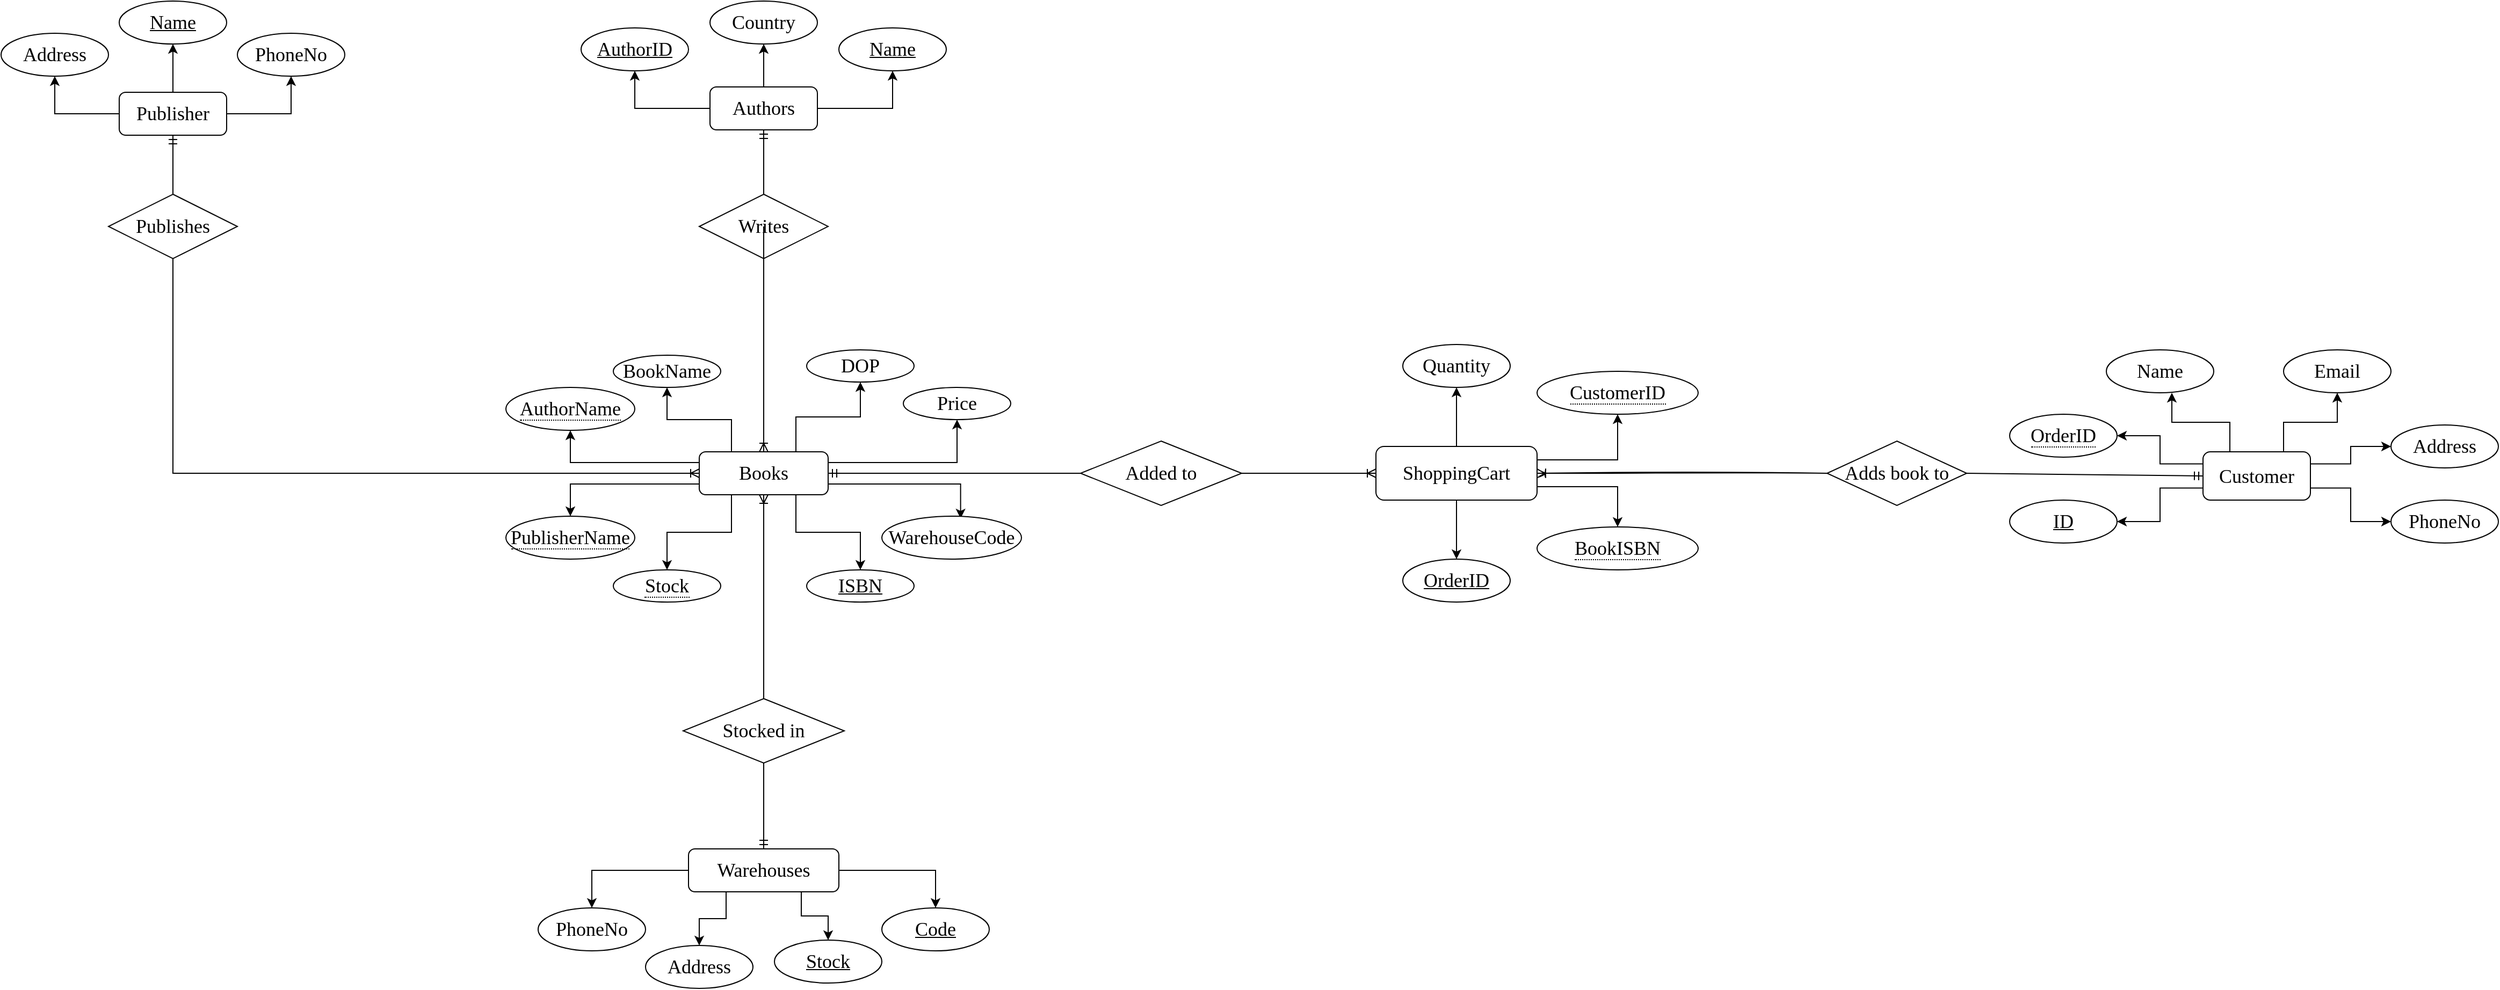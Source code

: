 <mxfile version="21.6.6" type="device">
  <diagram id="R2lEEEUBdFMjLlhIrx00" name="Page-1">
    <mxGraphModel dx="4030" dy="3273" grid="1" gridSize="10" guides="1" tooltips="1" connect="1" arrows="1" fold="1" page="1" pageScale="1" pageWidth="850" pageHeight="1100" math="0" shadow="0" extFonts="Permanent Marker^https://fonts.googleapis.com/css?family=Permanent+Marker">
      <root>
        <mxCell id="0" />
        <mxCell id="1" parent="0" />
        <mxCell id="MGfqe1ervh68L7BD_k6f-99" style="edgeStyle=orthogonalEdgeStyle;rounded=0;hachureGap=4;orthogonalLoop=1;jettySize=auto;html=1;exitX=0.75;exitY=1;exitDx=0;exitDy=0;entryX=0.5;entryY=0;entryDx=0;entryDy=0;fontFamily=Architects Daughter;fontSource=https%3A%2F%2Ffonts.googleapis.com%2Fcss%3Ffamily%3DArchitects%2BDaughter;fontSize=16;" parent="1" source="MGfqe1ervh68L7BD_k6f-1" target="MGfqe1ervh68L7BD_k6f-19" edge="1">
          <mxGeometry relative="1" as="geometry" />
        </mxCell>
        <mxCell id="MGfqe1ervh68L7BD_k6f-100" style="edgeStyle=orthogonalEdgeStyle;rounded=0;hachureGap=4;orthogonalLoop=1;jettySize=auto;html=1;exitX=0.25;exitY=1;exitDx=0;exitDy=0;entryX=0.5;entryY=0;entryDx=0;entryDy=0;fontFamily=Architects Daughter;fontSource=https%3A%2F%2Ffonts.googleapis.com%2Fcss%3Ffamily%3DArchitects%2BDaughter;fontSize=16;" parent="1" source="MGfqe1ervh68L7BD_k6f-1" target="MGfqe1ervh68L7BD_k6f-17" edge="1">
          <mxGeometry relative="1" as="geometry" />
        </mxCell>
        <mxCell id="MGfqe1ervh68L7BD_k6f-101" style="edgeStyle=orthogonalEdgeStyle;rounded=0;hachureGap=4;orthogonalLoop=1;jettySize=auto;html=1;exitX=1;exitY=0.75;exitDx=0;exitDy=0;entryX=0.564;entryY=0.053;entryDx=0;entryDy=0;entryPerimeter=0;fontFamily=Architects Daughter;fontSource=https%3A%2F%2Ffonts.googleapis.com%2Fcss%3Ffamily%3DArchitects%2BDaughter;fontSize=16;" parent="1" source="MGfqe1ervh68L7BD_k6f-1" target="MGfqe1ervh68L7BD_k6f-18" edge="1">
          <mxGeometry relative="1" as="geometry" />
        </mxCell>
        <mxCell id="MGfqe1ervh68L7BD_k6f-102" style="edgeStyle=orthogonalEdgeStyle;rounded=0;hachureGap=4;orthogonalLoop=1;jettySize=auto;html=1;exitX=1;exitY=0.25;exitDx=0;exitDy=0;entryX=0.5;entryY=1;entryDx=0;entryDy=0;fontFamily=Architects Daughter;fontSource=https%3A%2F%2Ffonts.googleapis.com%2Fcss%3Ffamily%3DArchitects%2BDaughter;fontSize=16;" parent="1" source="MGfqe1ervh68L7BD_k6f-1" target="MGfqe1ervh68L7BD_k6f-9" edge="1">
          <mxGeometry relative="1" as="geometry" />
        </mxCell>
        <mxCell id="MGfqe1ervh68L7BD_k6f-103" style="edgeStyle=orthogonalEdgeStyle;rounded=0;hachureGap=4;orthogonalLoop=1;jettySize=auto;html=1;exitX=0.75;exitY=0;exitDx=0;exitDy=0;entryX=0.5;entryY=1;entryDx=0;entryDy=0;fontFamily=Architects Daughter;fontSource=https%3A%2F%2Ffonts.googleapis.com%2Fcss%3Ffamily%3DArchitects%2BDaughter;fontSize=16;" parent="1" source="MGfqe1ervh68L7BD_k6f-1" target="MGfqe1ervh68L7BD_k6f-7" edge="1">
          <mxGeometry relative="1" as="geometry" />
        </mxCell>
        <mxCell id="MGfqe1ervh68L7BD_k6f-104" style="edgeStyle=orthogonalEdgeStyle;rounded=0;hachureGap=4;orthogonalLoop=1;jettySize=auto;html=1;exitX=0.25;exitY=0;exitDx=0;exitDy=0;entryX=0.5;entryY=1;entryDx=0;entryDy=0;fontFamily=Architects Daughter;fontSource=https%3A%2F%2Ffonts.googleapis.com%2Fcss%3Ffamily%3DArchitects%2BDaughter;fontSize=16;" parent="1" source="MGfqe1ervh68L7BD_k6f-1" target="MGfqe1ervh68L7BD_k6f-8" edge="1">
          <mxGeometry relative="1" as="geometry" />
        </mxCell>
        <mxCell id="MGfqe1ervh68L7BD_k6f-105" style="edgeStyle=orthogonalEdgeStyle;rounded=0;hachureGap=4;orthogonalLoop=1;jettySize=auto;html=1;exitX=0;exitY=0.25;exitDx=0;exitDy=0;entryX=0.5;entryY=1;entryDx=0;entryDy=0;fontFamily=Architects Daughter;fontSource=https%3A%2F%2Ffonts.googleapis.com%2Fcss%3Ffamily%3DArchitects%2BDaughter;fontSize=16;" parent="1" source="MGfqe1ervh68L7BD_k6f-1" target="MGfqe1ervh68L7BD_k6f-15" edge="1">
          <mxGeometry relative="1" as="geometry" />
        </mxCell>
        <mxCell id="MGfqe1ervh68L7BD_k6f-106" style="edgeStyle=orthogonalEdgeStyle;rounded=0;hachureGap=4;orthogonalLoop=1;jettySize=auto;html=1;exitX=0;exitY=0.75;exitDx=0;exitDy=0;entryX=0.5;entryY=0;entryDx=0;entryDy=0;fontFamily=Architects Daughter;fontSource=https%3A%2F%2Ffonts.googleapis.com%2Fcss%3Ffamily%3DArchitects%2BDaughter;fontSize=16;" parent="1" source="MGfqe1ervh68L7BD_k6f-1" target="MGfqe1ervh68L7BD_k6f-16" edge="1">
          <mxGeometry relative="1" as="geometry" />
        </mxCell>
        <mxCell id="MGfqe1ervh68L7BD_k6f-1" value="Books" style="whiteSpace=wrap;html=1;align=center;hachureGap=4;fontFamily=Times New Roman;fontSize=18;rounded=1;" parent="1" vertex="1">
          <mxGeometry x="-100" y="-20" width="120" height="40" as="geometry" />
        </mxCell>
        <mxCell id="MGfqe1ervh68L7BD_k6f-82" style="edgeStyle=orthogonalEdgeStyle;rounded=0;hachureGap=4;orthogonalLoop=1;jettySize=auto;html=1;exitX=0.5;exitY=0;exitDx=0;exitDy=0;entryX=0.5;entryY=1;entryDx=0;entryDy=0;fontFamily=Times New Roman;fontSize=18;" parent="1" source="MGfqe1ervh68L7BD_k6f-2" target="MGfqe1ervh68L7BD_k6f-79" edge="1">
          <mxGeometry relative="1" as="geometry" />
        </mxCell>
        <mxCell id="MGfqe1ervh68L7BD_k6f-83" style="edgeStyle=orthogonalEdgeStyle;rounded=0;hachureGap=4;orthogonalLoop=1;jettySize=auto;html=1;exitX=0;exitY=0.5;exitDx=0;exitDy=0;entryX=0.5;entryY=1;entryDx=0;entryDy=0;fontFamily=Times New Roman;fontSize=18;" parent="1" source="MGfqe1ervh68L7BD_k6f-2" target="MGfqe1ervh68L7BD_k6f-81" edge="1">
          <mxGeometry relative="1" as="geometry" />
        </mxCell>
        <mxCell id="MGfqe1ervh68L7BD_k6f-84" style="edgeStyle=orthogonalEdgeStyle;rounded=0;hachureGap=4;orthogonalLoop=1;jettySize=auto;html=1;exitX=1;exitY=0.5;exitDx=0;exitDy=0;fontFamily=Times New Roman;fontSize=18;" parent="1" source="MGfqe1ervh68L7BD_k6f-2" target="MGfqe1ervh68L7BD_k6f-80" edge="1">
          <mxGeometry relative="1" as="geometry" />
        </mxCell>
        <mxCell id="MGfqe1ervh68L7BD_k6f-2" value="Publisher" style="whiteSpace=wrap;html=1;align=center;hachureGap=4;fontFamily=Times New Roman;fontSize=18;rounded=1;" parent="1" vertex="1">
          <mxGeometry x="-640" y="-355" width="100" height="40" as="geometry" />
        </mxCell>
        <mxCell id="MGfqe1ervh68L7BD_k6f-76" style="edgeStyle=orthogonalEdgeStyle;rounded=0;hachureGap=4;orthogonalLoop=1;jettySize=auto;html=1;exitX=0;exitY=0.5;exitDx=0;exitDy=0;entryX=0.5;entryY=1;entryDx=0;entryDy=0;fontFamily=Times New Roman;fontSize=18;" parent="1" source="MGfqe1ervh68L7BD_k6f-3" target="MGfqe1ervh68L7BD_k6f-74" edge="1">
          <mxGeometry relative="1" as="geometry" />
        </mxCell>
        <mxCell id="MGfqe1ervh68L7BD_k6f-77" style="edgeStyle=orthogonalEdgeStyle;rounded=0;hachureGap=4;orthogonalLoop=1;jettySize=auto;html=1;exitX=0.5;exitY=0;exitDx=0;exitDy=0;entryX=0.5;entryY=1;entryDx=0;entryDy=0;fontFamily=Times New Roman;fontSize=18;" parent="1" source="MGfqe1ervh68L7BD_k6f-3" target="MGfqe1ervh68L7BD_k6f-75" edge="1">
          <mxGeometry relative="1" as="geometry" />
        </mxCell>
        <mxCell id="MGfqe1ervh68L7BD_k6f-78" style="edgeStyle=orthogonalEdgeStyle;rounded=0;hachureGap=4;orthogonalLoop=1;jettySize=auto;html=1;exitX=1;exitY=0.5;exitDx=0;exitDy=0;entryX=0.5;entryY=1;entryDx=0;entryDy=0;fontFamily=Times New Roman;fontSize=18;" parent="1" source="MGfqe1ervh68L7BD_k6f-3" target="MGfqe1ervh68L7BD_k6f-73" edge="1">
          <mxGeometry relative="1" as="geometry" />
        </mxCell>
        <mxCell id="MGfqe1ervh68L7BD_k6f-3" value="Authors" style="whiteSpace=wrap;html=1;align=center;hachureGap=4;fontFamily=Times New Roman;fontSize=18;rounded=1;" parent="1" vertex="1">
          <mxGeometry x="-90" y="-360" width="100" height="40" as="geometry" />
        </mxCell>
        <mxCell id="MGfqe1ervh68L7BD_k6f-45" style="edgeStyle=orthogonalEdgeStyle;rounded=0;hachureGap=4;orthogonalLoop=1;jettySize=auto;html=1;exitX=0;exitY=0.5;exitDx=0;exitDy=0;fontFamily=Times New Roman;fontSize=18;entryX=0.5;entryY=0;entryDx=0;entryDy=0;" parent="1" source="MGfqe1ervh68L7BD_k6f-4" target="MGfqe1ervh68L7BD_k6f-40" edge="1">
          <mxGeometry relative="1" as="geometry">
            <mxPoint x="-240" y="385" as="targetPoint" />
          </mxGeometry>
        </mxCell>
        <mxCell id="MGfqe1ervh68L7BD_k6f-46" style="edgeStyle=orthogonalEdgeStyle;rounded=0;hachureGap=4;orthogonalLoop=1;jettySize=auto;html=1;exitX=1;exitY=0.5;exitDx=0;exitDy=0;fontFamily=Times New Roman;fontSize=18;" parent="1" source="MGfqe1ervh68L7BD_k6f-4" target="MGfqe1ervh68L7BD_k6f-41" edge="1">
          <mxGeometry relative="1" as="geometry" />
        </mxCell>
        <mxCell id="MGfqe1ervh68L7BD_k6f-47" style="edgeStyle=orthogonalEdgeStyle;rounded=0;hachureGap=4;orthogonalLoop=1;jettySize=auto;html=1;exitX=0.75;exitY=1;exitDx=0;exitDy=0;entryX=0.5;entryY=0;entryDx=0;entryDy=0;fontFamily=Times New Roman;fontSize=18;" parent="1" source="MGfqe1ervh68L7BD_k6f-4" target="MGfqe1ervh68L7BD_k6f-43" edge="1">
          <mxGeometry relative="1" as="geometry" />
        </mxCell>
        <mxCell id="MGfqe1ervh68L7BD_k6f-97" style="edgeStyle=orthogonalEdgeStyle;rounded=0;hachureGap=4;orthogonalLoop=1;jettySize=auto;html=1;exitX=0.25;exitY=1;exitDx=0;exitDy=0;entryX=0.5;entryY=0;entryDx=0;entryDy=0;fontFamily=Architects Daughter;fontSource=https%3A%2F%2Ffonts.googleapis.com%2Fcss%3Ffamily%3DArchitects%2BDaughter;fontSize=16;" parent="1" source="MGfqe1ervh68L7BD_k6f-4" target="MGfqe1ervh68L7BD_k6f-39" edge="1">
          <mxGeometry relative="1" as="geometry" />
        </mxCell>
        <mxCell id="MGfqe1ervh68L7BD_k6f-4" value="Warehouses" style="whiteSpace=wrap;html=1;align=center;hachureGap=4;fontFamily=Times New Roman;fontSize=18;rounded=1;" parent="1" vertex="1">
          <mxGeometry x="-110" y="350" width="140" height="40" as="geometry" />
        </mxCell>
        <mxCell id="MGfqe1ervh68L7BD_k6f-54" style="edgeStyle=orthogonalEdgeStyle;rounded=0;hachureGap=4;orthogonalLoop=1;jettySize=auto;html=1;exitX=0.5;exitY=0;exitDx=0;exitDy=0;entryX=0.5;entryY=1;entryDx=0;entryDy=0;fontFamily=Times New Roman;fontSize=18;" parent="1" source="MGfqe1ervh68L7BD_k6f-5" target="MGfqe1ervh68L7BD_k6f-49" edge="1">
          <mxGeometry relative="1" as="geometry" />
        </mxCell>
        <mxCell id="MGfqe1ervh68L7BD_k6f-55" style="edgeStyle=orthogonalEdgeStyle;rounded=0;hachureGap=4;orthogonalLoop=1;jettySize=auto;html=1;exitX=1;exitY=0.25;exitDx=0;exitDy=0;entryX=0.5;entryY=1;entryDx=0;entryDy=0;fontFamily=Times New Roman;fontSize=18;" parent="1" source="MGfqe1ervh68L7BD_k6f-5" target="MGfqe1ervh68L7BD_k6f-51" edge="1">
          <mxGeometry relative="1" as="geometry" />
        </mxCell>
        <mxCell id="MGfqe1ervh68L7BD_k6f-56" style="edgeStyle=orthogonalEdgeStyle;rounded=0;hachureGap=4;orthogonalLoop=1;jettySize=auto;html=1;exitX=1;exitY=0.75;exitDx=0;exitDy=0;entryX=0.5;entryY=0;entryDx=0;entryDy=0;fontFamily=Times New Roman;fontSize=18;" parent="1" source="MGfqe1ervh68L7BD_k6f-5" target="MGfqe1ervh68L7BD_k6f-52" edge="1">
          <mxGeometry relative="1" as="geometry" />
        </mxCell>
        <mxCell id="MGfqe1ervh68L7BD_k6f-57" style="edgeStyle=orthogonalEdgeStyle;rounded=0;hachureGap=4;orthogonalLoop=1;jettySize=auto;html=1;exitX=0.5;exitY=1;exitDx=0;exitDy=0;entryX=0.5;entryY=0;entryDx=0;entryDy=0;fontFamily=Times New Roman;fontSize=18;" parent="1" source="MGfqe1ervh68L7BD_k6f-5" target="MGfqe1ervh68L7BD_k6f-53" edge="1">
          <mxGeometry relative="1" as="geometry" />
        </mxCell>
        <mxCell id="MGfqe1ervh68L7BD_k6f-5" value="ShoppingCart" style="whiteSpace=wrap;html=1;align=center;hachureGap=4;fontFamily=Times New Roman;fontSize=18;rounded=1;" parent="1" vertex="1">
          <mxGeometry x="530" y="-25" width="150" height="50" as="geometry" />
        </mxCell>
        <mxCell id="MGfqe1ervh68L7BD_k6f-65" style="edgeStyle=orthogonalEdgeStyle;rounded=0;hachureGap=4;orthogonalLoop=1;jettySize=auto;html=1;exitX=0.25;exitY=0;exitDx=0;exitDy=0;entryX=0.61;entryY=1;entryDx=0;entryDy=0;entryPerimeter=0;fontFamily=Times New Roman;fontSize=18;" parent="1" source="MGfqe1ervh68L7BD_k6f-6" target="MGfqe1ervh68L7BD_k6f-62" edge="1">
          <mxGeometry relative="1" as="geometry" />
        </mxCell>
        <mxCell id="MGfqe1ervh68L7BD_k6f-66" style="edgeStyle=orthogonalEdgeStyle;rounded=0;hachureGap=4;orthogonalLoop=1;jettySize=auto;html=1;exitX=0.75;exitY=0;exitDx=0;exitDy=0;entryX=0.5;entryY=1;entryDx=0;entryDy=0;fontFamily=Times New Roman;fontSize=18;" parent="1" source="MGfqe1ervh68L7BD_k6f-6" target="MGfqe1ervh68L7BD_k6f-61" edge="1">
          <mxGeometry relative="1" as="geometry" />
        </mxCell>
        <mxCell id="MGfqe1ervh68L7BD_k6f-68" style="edgeStyle=orthogonalEdgeStyle;rounded=0;hachureGap=4;orthogonalLoop=1;jettySize=auto;html=1;exitX=1;exitY=0.25;exitDx=0;exitDy=0;entryX=0;entryY=0.5;entryDx=0;entryDy=0;fontFamily=Times New Roman;fontSize=18;" parent="1" source="MGfqe1ervh68L7BD_k6f-6" target="MGfqe1ervh68L7BD_k6f-60" edge="1">
          <mxGeometry relative="1" as="geometry" />
        </mxCell>
        <mxCell id="MGfqe1ervh68L7BD_k6f-69" style="edgeStyle=orthogonalEdgeStyle;rounded=0;hachureGap=4;orthogonalLoop=1;jettySize=auto;html=1;exitX=1;exitY=0.75;exitDx=0;exitDy=0;entryX=0;entryY=0.5;entryDx=0;entryDy=0;fontFamily=Times New Roman;fontSize=18;" parent="1" source="MGfqe1ervh68L7BD_k6f-6" target="MGfqe1ervh68L7BD_k6f-59" edge="1">
          <mxGeometry relative="1" as="geometry" />
        </mxCell>
        <mxCell id="MGfqe1ervh68L7BD_k6f-70" style="edgeStyle=orthogonalEdgeStyle;rounded=0;hachureGap=4;orthogonalLoop=1;jettySize=auto;html=1;exitX=0;exitY=0.25;exitDx=0;exitDy=0;entryX=1;entryY=0.5;entryDx=0;entryDy=0;fontFamily=Times New Roman;fontSize=18;" parent="1" source="MGfqe1ervh68L7BD_k6f-6" target="MGfqe1ervh68L7BD_k6f-64" edge="1">
          <mxGeometry relative="1" as="geometry" />
        </mxCell>
        <mxCell id="MGfqe1ervh68L7BD_k6f-72" style="edgeStyle=orthogonalEdgeStyle;rounded=0;hachureGap=4;orthogonalLoop=1;jettySize=auto;html=1;exitX=0;exitY=0.75;exitDx=0;exitDy=0;entryX=1;entryY=0.5;entryDx=0;entryDy=0;fontFamily=Times New Roman;fontSize=18;" parent="1" source="MGfqe1ervh68L7BD_k6f-6" target="MGfqe1ervh68L7BD_k6f-63" edge="1">
          <mxGeometry relative="1" as="geometry" />
        </mxCell>
        <mxCell id="MGfqe1ervh68L7BD_k6f-6" value="Customer" style="whiteSpace=wrap;html=1;align=center;hachureGap=4;fontFamily=Times New Roman;fontSize=18;rounded=1;" parent="1" vertex="1">
          <mxGeometry x="1300" y="-20" width="100" height="45" as="geometry" />
        </mxCell>
        <mxCell id="MGfqe1ervh68L7BD_k6f-7" value="DOP" style="ellipse;whiteSpace=wrap;html=1;align=center;hachureGap=4;fontFamily=Times New Roman;fontSize=18;" parent="1" vertex="1">
          <mxGeometry y="-115" width="100" height="30" as="geometry" />
        </mxCell>
        <mxCell id="MGfqe1ervh68L7BD_k6f-8" value="BookName" style="ellipse;whiteSpace=wrap;html=1;align=center;hachureGap=4;fontFamily=Times New Roman;fontSize=18;" parent="1" vertex="1">
          <mxGeometry x="-180" y="-110" width="100" height="30" as="geometry" />
        </mxCell>
        <mxCell id="MGfqe1ervh68L7BD_k6f-9" value="Price" style="ellipse;whiteSpace=wrap;html=1;align=center;hachureGap=4;fontFamily=Times New Roman;fontSize=18;" parent="1" vertex="1">
          <mxGeometry x="90" y="-80" width="100" height="30" as="geometry" />
        </mxCell>
        <mxCell id="MGfqe1ervh68L7BD_k6f-15" value="&lt;span style=&quot;border-bottom: 1px dotted; font-size: 18px;&quot;&gt;AuthorName&lt;/span&gt;" style="ellipse;whiteSpace=wrap;html=1;align=center;hachureGap=4;fontFamily=Times New Roman;fontSize=18;" parent="1" vertex="1">
          <mxGeometry x="-280" y="-80" width="120" height="40" as="geometry" />
        </mxCell>
        <mxCell id="MGfqe1ervh68L7BD_k6f-16" value="&lt;span style=&quot;border-bottom: 1px dotted; font-size: 18px;&quot;&gt;PublisherName&lt;/span&gt;" style="ellipse;whiteSpace=wrap;html=1;align=center;hachureGap=4;fontFamily=Times New Roman;fontSize=18;" parent="1" vertex="1">
          <mxGeometry x="-280" y="40" width="120" height="40" as="geometry" />
        </mxCell>
        <mxCell id="MGfqe1ervh68L7BD_k6f-17" value="&lt;span style=&quot;border-bottom: 1px dotted; font-size: 18px;&quot;&gt;Stock&lt;/span&gt;" style="ellipse;whiteSpace=wrap;html=1;align=center;hachureGap=4;fontFamily=Times New Roman;fontSize=18;" parent="1" vertex="1">
          <mxGeometry x="-180" y="90" width="100" height="30" as="geometry" />
        </mxCell>
        <mxCell id="MGfqe1ervh68L7BD_k6f-18" value="WarehouseCode" style="ellipse;whiteSpace=wrap;html=1;align=center;hachureGap=4;fontFamily=Times New Roman;fontSize=18;" parent="1" vertex="1">
          <mxGeometry x="70" y="40" width="130" height="40" as="geometry" />
        </mxCell>
        <mxCell id="MGfqe1ervh68L7BD_k6f-19" value="ISBN" style="ellipse;whiteSpace=wrap;html=1;align=center;fontStyle=4;hachureGap=4;fontFamily=Times New Roman;fontSize=18;" parent="1" vertex="1">
          <mxGeometry y="90" width="100" height="30" as="geometry" />
        </mxCell>
        <mxCell id="MGfqe1ervh68L7BD_k6f-37" style="edgeStyle=orthogonalEdgeStyle;rounded=0;sketch=1;hachureGap=4;jiggle=2;curveFitting=1;orthogonalLoop=1;jettySize=auto;html=1;exitX=0.5;exitY=1;exitDx=0;exitDy=0;fontFamily=Times New Roman;fontSize=18;" parent="1" source="MGfqe1ervh68L7BD_k6f-17" target="MGfqe1ervh68L7BD_k6f-17" edge="1">
          <mxGeometry relative="1" as="geometry" />
        </mxCell>
        <mxCell id="MGfqe1ervh68L7BD_k6f-39" value="Address" style="ellipse;whiteSpace=wrap;html=1;align=center;hachureGap=4;fontFamily=Times New Roman;fontSize=18;" parent="1" vertex="1">
          <mxGeometry x="-150" y="440" width="100" height="40" as="geometry" />
        </mxCell>
        <mxCell id="MGfqe1ervh68L7BD_k6f-40" value="PhoneNo" style="ellipse;whiteSpace=wrap;html=1;align=center;hachureGap=4;fontFamily=Times New Roman;fontSize=18;" parent="1" vertex="1">
          <mxGeometry x="-250" y="405" width="100" height="40" as="geometry" />
        </mxCell>
        <mxCell id="MGfqe1ervh68L7BD_k6f-41" value="Code" style="ellipse;whiteSpace=wrap;html=1;align=center;fontStyle=4;hachureGap=4;fontFamily=Times New Roman;fontSize=18;" parent="1" vertex="1">
          <mxGeometry x="70" y="405" width="100" height="40" as="geometry" />
        </mxCell>
        <mxCell id="MGfqe1ervh68L7BD_k6f-43" value="Stock" style="ellipse;whiteSpace=wrap;html=1;align=center;fontStyle=4;hachureGap=4;fontFamily=Times New Roman;fontSize=18;" parent="1" vertex="1">
          <mxGeometry x="-30" y="435" width="100" height="40" as="geometry" />
        </mxCell>
        <mxCell id="MGfqe1ervh68L7BD_k6f-49" value="Quantity" style="ellipse;whiteSpace=wrap;html=1;align=center;hachureGap=4;fontFamily=Times New Roman;fontSize=18;" parent="1" vertex="1">
          <mxGeometry x="555" y="-120" width="100" height="40" as="geometry" />
        </mxCell>
        <mxCell id="MGfqe1ervh68L7BD_k6f-51" value="&lt;span style=&quot;border-bottom: 1px dotted; font-size: 18px;&quot;&gt;CustomerID&lt;/span&gt;" style="ellipse;whiteSpace=wrap;html=1;align=center;hachureGap=4;fontFamily=Times New Roman;fontSize=18;" parent="1" vertex="1">
          <mxGeometry x="680" y="-95" width="150" height="40" as="geometry" />
        </mxCell>
        <mxCell id="MGfqe1ervh68L7BD_k6f-52" value="&lt;span style=&quot;border-bottom: 1px dotted; font-size: 18px;&quot;&gt;BookISBN&lt;/span&gt;" style="ellipse;whiteSpace=wrap;html=1;align=center;hachureGap=4;fontFamily=Times New Roman;fontSize=18;" parent="1" vertex="1">
          <mxGeometry x="680" y="50" width="150" height="40" as="geometry" />
        </mxCell>
        <mxCell id="MGfqe1ervh68L7BD_k6f-53" value="OrderID" style="ellipse;whiteSpace=wrap;html=1;align=center;fontStyle=4;hachureGap=4;fontFamily=Times New Roman;fontSize=18;" parent="1" vertex="1">
          <mxGeometry x="555" y="80" width="100" height="40" as="geometry" />
        </mxCell>
        <mxCell id="MGfqe1ervh68L7BD_k6f-59" value="PhoneNo" style="ellipse;whiteSpace=wrap;html=1;align=center;hachureGap=4;fontFamily=Times New Roman;fontSize=18;" parent="1" vertex="1">
          <mxGeometry x="1475" y="25" width="100" height="40" as="geometry" />
        </mxCell>
        <mxCell id="MGfqe1ervh68L7BD_k6f-60" value="Address" style="ellipse;whiteSpace=wrap;html=1;align=center;hachureGap=4;fontFamily=Times New Roman;fontSize=18;" parent="1" vertex="1">
          <mxGeometry x="1475" y="-45" width="100" height="40" as="geometry" />
        </mxCell>
        <mxCell id="MGfqe1ervh68L7BD_k6f-61" value="Email" style="ellipse;whiteSpace=wrap;html=1;align=center;hachureGap=4;fontFamily=Times New Roman;fontSize=18;" parent="1" vertex="1">
          <mxGeometry x="1375" y="-115" width="100" height="40" as="geometry" />
        </mxCell>
        <mxCell id="MGfqe1ervh68L7BD_k6f-62" value="Name" style="ellipse;whiteSpace=wrap;html=1;align=center;hachureGap=4;fontFamily=Times New Roman;fontSize=18;" parent="1" vertex="1">
          <mxGeometry x="1210" y="-115" width="100" height="40" as="geometry" />
        </mxCell>
        <mxCell id="MGfqe1ervh68L7BD_k6f-63" value="ID" style="ellipse;whiteSpace=wrap;html=1;align=center;fontStyle=4;hachureGap=4;fontFamily=Times New Roman;fontSize=18;" parent="1" vertex="1">
          <mxGeometry x="1120" y="25" width="100" height="40" as="geometry" />
        </mxCell>
        <mxCell id="MGfqe1ervh68L7BD_k6f-64" value="&lt;span style=&quot;border-bottom: 1px dotted; font-size: 18px;&quot;&gt;OrderID&lt;/span&gt;" style="ellipse;whiteSpace=wrap;html=1;align=center;hachureGap=4;fontFamily=Times New Roman;fontSize=18;" parent="1" vertex="1">
          <mxGeometry x="1120" y="-55" width="100" height="40" as="geometry" />
        </mxCell>
        <mxCell id="MGfqe1ervh68L7BD_k6f-73" value="Name" style="ellipse;whiteSpace=wrap;html=1;align=center;fontStyle=4;hachureGap=4;fontFamily=Times New Roman;fontSize=18;" parent="1" vertex="1">
          <mxGeometry x="30" y="-415" width="100" height="40" as="geometry" />
        </mxCell>
        <mxCell id="MGfqe1ervh68L7BD_k6f-74" value="AuthorID" style="ellipse;whiteSpace=wrap;html=1;align=center;fontStyle=4;hachureGap=4;fontFamily=Times New Roman;fontSize=18;" parent="1" vertex="1">
          <mxGeometry x="-210" y="-415" width="100" height="40" as="geometry" />
        </mxCell>
        <mxCell id="MGfqe1ervh68L7BD_k6f-75" value="Country" style="ellipse;whiteSpace=wrap;html=1;align=center;hachureGap=4;fontFamily=Times New Roman;fontSize=18;" parent="1" vertex="1">
          <mxGeometry x="-90" y="-440" width="100" height="40" as="geometry" />
        </mxCell>
        <mxCell id="MGfqe1ervh68L7BD_k6f-79" value="Name" style="ellipse;whiteSpace=wrap;html=1;align=center;fontStyle=4;hachureGap=4;fontFamily=Times New Roman;fontSize=18;" parent="1" vertex="1">
          <mxGeometry x="-640" y="-440" width="100" height="40" as="geometry" />
        </mxCell>
        <mxCell id="MGfqe1ervh68L7BD_k6f-80" value="PhoneNo" style="ellipse;whiteSpace=wrap;html=1;align=center;hachureGap=4;fontFamily=Times New Roman;fontSize=18;" parent="1" vertex="1">
          <mxGeometry x="-530" y="-410" width="100" height="40" as="geometry" />
        </mxCell>
        <mxCell id="MGfqe1ervh68L7BD_k6f-81" value="Address" style="ellipse;whiteSpace=wrap;html=1;align=center;hachureGap=4;fontFamily=Times New Roman;fontSize=18;" parent="1" vertex="1">
          <mxGeometry x="-750" y="-410" width="100" height="40" as="geometry" />
        </mxCell>
        <mxCell id="MGfqe1ervh68L7BD_k6f-85" value="Publishes" style="shape=rhombus;perimeter=rhombusPerimeter;whiteSpace=wrap;html=1;align=center;hachureGap=4;fontFamily=Times New Roman;fontSize=18;" parent="1" vertex="1">
          <mxGeometry x="-650" y="-260" width="120" height="60" as="geometry" />
        </mxCell>
        <mxCell id="MGfqe1ervh68L7BD_k6f-86" value="Stocked in" style="shape=rhombus;perimeter=rhombusPerimeter;whiteSpace=wrap;html=1;align=center;hachureGap=4;fontFamily=Times New Roman;fontSize=18;" parent="1" vertex="1">
          <mxGeometry x="-115" y="210" width="150" height="60" as="geometry" />
        </mxCell>
        <mxCell id="MGfqe1ervh68L7BD_k6f-88" value="Adds book to" style="shape=rhombus;perimeter=rhombusPerimeter;whiteSpace=wrap;html=1;align=center;hachureGap=4;fontFamily=Times New Roman;fontSize=18;" parent="1" vertex="1">
          <mxGeometry x="950" y="-30" width="130" height="60" as="geometry" />
        </mxCell>
        <mxCell id="MGfqe1ervh68L7BD_k6f-89" value="Writes" style="shape=rhombus;perimeter=rhombusPerimeter;whiteSpace=wrap;html=1;align=center;hachureGap=4;fontFamily=Times New Roman;fontSize=18;" parent="1" vertex="1">
          <mxGeometry x="-100" y="-260" width="120" height="60" as="geometry" />
        </mxCell>
        <mxCell id="MGfqe1ervh68L7BD_k6f-90" value="Added to" style="shape=rhombus;perimeter=rhombusPerimeter;whiteSpace=wrap;html=1;align=center;hachureGap=4;fontFamily=Times New Roman;fontSize=18;" parent="1" vertex="1">
          <mxGeometry x="255" y="-30" width="150" height="60" as="geometry" />
        </mxCell>
        <mxCell id="MGfqe1ervh68L7BD_k6f-113" value="" style="fontSize=12;html=1;endArrow=ERmandOne;endFill=0;rounded=0;hachureGap=4;fontFamily=Architects Daughter;fontSource=https%3A%2F%2Ffonts.googleapis.com%2Fcss%3Ffamily%3DArchitects%2BDaughter;entryX=0;entryY=0.5;entryDx=0;entryDy=0;exitX=1;exitY=0.5;exitDx=0;exitDy=0;" parent="1" source="MGfqe1ervh68L7BD_k6f-88" target="MGfqe1ervh68L7BD_k6f-6" edge="1">
          <mxGeometry width="100" height="100" relative="1" as="geometry">
            <mxPoint x="1175" y="195" as="sourcePoint" />
            <mxPoint x="1275" y="95" as="targetPoint" />
          </mxGeometry>
        </mxCell>
        <mxCell id="MGfqe1ervh68L7BD_k6f-117" value="" style="fontSize=12;html=1;endArrow=ERmandOne;rounded=0;hachureGap=4;fontFamily=Architects Daughter;fontSource=https%3A%2F%2Ffonts.googleapis.com%2Fcss%3Ffamily%3DArchitects%2BDaughter;entryX=1;entryY=0.5;entryDx=0;entryDy=0;exitX=0;exitY=0.5;exitDx=0;exitDy=0;" parent="1" source="MGfqe1ervh68L7BD_k6f-90" target="MGfqe1ervh68L7BD_k6f-1" edge="1">
          <mxGeometry width="100" height="100" relative="1" as="geometry">
            <mxPoint x="210" y="290" as="sourcePoint" />
            <mxPoint x="310" y="190" as="targetPoint" />
          </mxGeometry>
        </mxCell>
        <mxCell id="MGfqe1ervh68L7BD_k6f-118" value="" style="fontSize=12;html=1;endArrow=ERoneToMany;rounded=0;hachureGap=4;fontFamily=Architects Daughter;fontSource=https%3A%2F%2Ffonts.googleapis.com%2Fcss%3Ffamily%3DArchitects%2BDaughter;entryX=0.5;entryY=1;entryDx=0;entryDy=0;exitX=0.5;exitY=0;exitDx=0;exitDy=0;endFill=0;" parent="1" source="MGfqe1ervh68L7BD_k6f-86" target="MGfqe1ervh68L7BD_k6f-1" edge="1">
          <mxGeometry width="100" height="100" relative="1" as="geometry">
            <mxPoint x="-130" y="230" as="sourcePoint" />
            <mxPoint x="-30" y="130" as="targetPoint" />
          </mxGeometry>
        </mxCell>
        <mxCell id="MGfqe1ervh68L7BD_k6f-119" value="" style="fontSize=12;html=1;endArrow=ERoneToMany;rounded=0;hachureGap=4;fontFamily=Architects Daughter;fontSource=https%3A%2F%2Ffonts.googleapis.com%2Fcss%3Ffamily%3DArchitects%2BDaughter;entryX=0.5;entryY=0;entryDx=0;entryDy=0;exitX=0.5;exitY=1;exitDx=0;exitDy=0;endFill=0;" parent="1" source="MGfqe1ervh68L7BD_k6f-89" target="MGfqe1ervh68L7BD_k6f-1" edge="1">
          <mxGeometry width="100" height="100" relative="1" as="geometry">
            <mxPoint x="-120" y="-140" as="sourcePoint" />
            <mxPoint x="-20" y="-240" as="targetPoint" />
            <Array as="points">
              <mxPoint x="-40" y="-230" />
            </Array>
          </mxGeometry>
        </mxCell>
        <mxCell id="MGfqe1ervh68L7BD_k6f-120" value="" style="fontSize=12;html=1;endArrow=ERmandOne;rounded=0;hachureGap=4;fontFamily=Architects Daughter;fontSource=https%3A%2F%2Ffonts.googleapis.com%2Fcss%3Ffamily%3DArchitects%2BDaughter;entryX=0.5;entryY=0;entryDx=0;entryDy=0;exitX=0.5;exitY=1;exitDx=0;exitDy=0;" parent="1" source="MGfqe1ervh68L7BD_k6f-86" target="MGfqe1ervh68L7BD_k6f-4" edge="1">
          <mxGeometry width="100" height="100" relative="1" as="geometry">
            <mxPoint x="180" y="280" as="sourcePoint" />
            <mxPoint x="280" y="180" as="targetPoint" />
          </mxGeometry>
        </mxCell>
        <mxCell id="MGfqe1ervh68L7BD_k6f-121" value="" style="fontSize=12;html=1;endArrow=ERmandOne;rounded=0;hachureGap=4;fontFamily=Architects Daughter;fontSource=https%3A%2F%2Ffonts.googleapis.com%2Fcss%3Ffamily%3DArchitects%2BDaughter;entryX=0.5;entryY=1;entryDx=0;entryDy=0;exitX=0.5;exitY=0;exitDx=0;exitDy=0;" parent="1" source="MGfqe1ervh68L7BD_k6f-89" target="MGfqe1ervh68L7BD_k6f-3" edge="1">
          <mxGeometry width="100" height="100" relative="1" as="geometry">
            <mxPoint x="-270" y="-110" as="sourcePoint" />
            <mxPoint x="-170" y="-210" as="targetPoint" />
          </mxGeometry>
        </mxCell>
        <mxCell id="MGfqe1ervh68L7BD_k6f-122" value="" style="fontSize=12;html=1;endArrow=ERmandOne;rounded=0;hachureGap=4;fontFamily=Architects Daughter;fontSource=https%3A%2F%2Ffonts.googleapis.com%2Fcss%3Ffamily%3DArchitects%2BDaughter;entryX=0.5;entryY=1;entryDx=0;entryDy=0;exitX=0.5;exitY=0;exitDx=0;exitDy=0;" parent="1" source="MGfqe1ervh68L7BD_k6f-85" target="MGfqe1ervh68L7BD_k6f-2" edge="1">
          <mxGeometry width="100" height="100" relative="1" as="geometry">
            <mxPoint x="-590" y="-250" as="sourcePoint" />
            <mxPoint x="-440" y="-10" as="targetPoint" />
          </mxGeometry>
        </mxCell>
        <mxCell id="MGfqe1ervh68L7BD_k6f-123" value="" style="fontSize=12;html=1;endArrow=ERoneToMany;rounded=0;hachureGap=4;fontFamily=Architects Daughter;fontSource=https%3A%2F%2Ffonts.googleapis.com%2Fcss%3Ffamily%3DArchitects%2BDaughter;entryX=0;entryY=0.5;entryDx=0;entryDy=0;exitX=0.5;exitY=1;exitDx=0;exitDy=0;" parent="1" source="MGfqe1ervh68L7BD_k6f-85" target="MGfqe1ervh68L7BD_k6f-1" edge="1">
          <mxGeometry width="100" height="100" relative="1" as="geometry">
            <mxPoint x="-670" y="90" as="sourcePoint" />
            <mxPoint x="-570" y="-10" as="targetPoint" />
            <Array as="points">
              <mxPoint x="-590" />
              <mxPoint x="-390" />
            </Array>
          </mxGeometry>
        </mxCell>
        <mxCell id="MGfqe1ervh68L7BD_k6f-124" value="" style="fontSize=12;html=1;endArrow=ERoneToMany;rounded=0;hachureGap=4;fontFamily=Architects Daughter;fontSource=https%3A%2F%2Ffonts.googleapis.com%2Fcss%3Ffamily%3DArchitects%2BDaughter;entryX=0;entryY=0.5;entryDx=0;entryDy=0;exitX=1;exitY=0.5;exitDx=0;exitDy=0;" parent="1" source="MGfqe1ervh68L7BD_k6f-90" target="MGfqe1ervh68L7BD_k6f-5" edge="1">
          <mxGeometry width="100" height="100" relative="1" as="geometry">
            <mxPoint x="-220" y="230" as="sourcePoint" />
            <mxPoint x="-120" y="130" as="targetPoint" />
          </mxGeometry>
        </mxCell>
        <mxCell id="MGfqe1ervh68L7BD_k6f-125" value="" style="fontSize=12;html=1;endArrow=ERoneToMany;rounded=0;sketch=1;hachureGap=4;jiggle=2;curveFitting=1;fontFamily=Architects Daughter;fontSource=https%3A%2F%2Ffonts.googleapis.com%2Fcss%3Ffamily%3DArchitects%2BDaughter;entryX=1;entryY=0.5;entryDx=0;entryDy=0;exitX=0;exitY=0.5;exitDx=0;exitDy=0;" parent="1" source="MGfqe1ervh68L7BD_k6f-88" target="MGfqe1ervh68L7BD_k6f-5" edge="1">
          <mxGeometry width="100" height="100" relative="1" as="geometry">
            <mxPoint x="750" y="-60" as="sourcePoint" />
            <mxPoint x="850" y="-160" as="targetPoint" />
          </mxGeometry>
        </mxCell>
      </root>
    </mxGraphModel>
  </diagram>
</mxfile>
